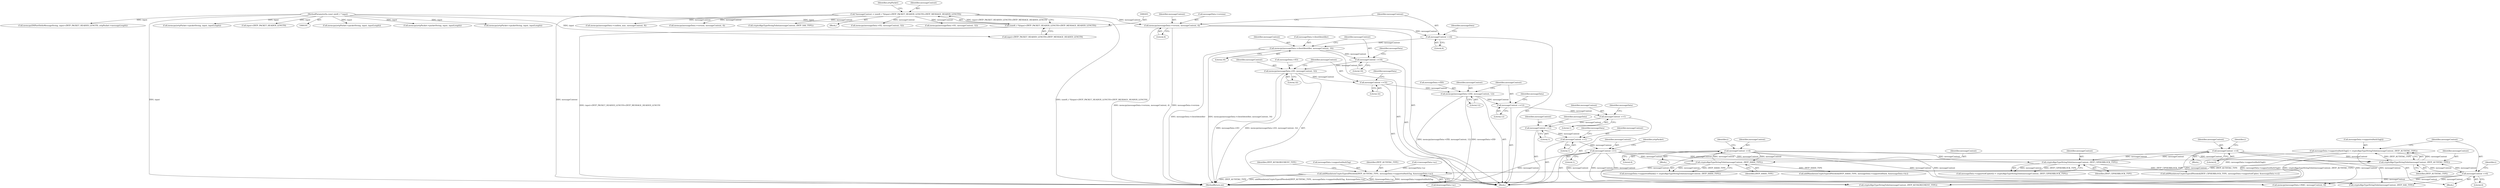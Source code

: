 digraph "0_bzrtp_bbb1e6e2f467ee4bd7b9a8c800e4f07343d7d99b@API" {
"1000459" [label="(Call,messageData->supportedAuthTag[i] = cryptoAlgoTypeStringToInt(messageContent, ZRTP_AUTHTAG_TYPE))"];
"1000465" [label="(Call,cryptoAlgoTypeStringToInt(messageContent, ZRTP_AUTHTAG_TYPE))"];
"1000468" [label="(Call,messageContent +=4)"];
"1000444" [label="(Call,messageContent +=4)"];
"1000441" [label="(Call,cryptoAlgoTypeStringToInt(messageContent, ZRTP_CIPHERBLOCK_TYPE))"];
"1000420" [label="(Call,messageContent +=4)"];
"1000417" [label="(Call,cryptoAlgoTypeStringToInt(messageContent, ZRTP_HASH_TYPE))"];
"1000353" [label="(Call,messageContent +=1)"];
"1000328" [label="(Call,messageContent +=1)"];
"1000303" [label="(Call,messageContent +=1)"];
"1000290" [label="(Call,messageContent +=1)"];
"1000257" [label="(Call,messageContent +=12)"];
"1000251" [label="(Call,memcpy(messageData->ZID, messageContent, 12))"];
"1000248" [label="(Call,messageContent +=32)"];
"1000242" [label="(Call,memcpy(messageData->H3, messageContent, 32))"];
"1000239" [label="(Call,messageContent +=16)"];
"1000233" [label="(Call,memcpy(messageData->clientIdentifier, messageContent, 16))"];
"1000230" [label="(Call,messageContent +=4)"];
"1000224" [label="(Call,memcpy(messageData->version, messageContent, 4))"];
"1000200" [label="(Call,*messageContent = (uint8_t *)(input+ZRTP_PACKET_HEADER_LENGTH+ZRTP_MESSAGE_HEADER_LENGTH))"];
"1000202" [label="(Call,(uint8_t *)(input+ZRTP_PACKET_HEADER_LENGTH+ZRTP_MESSAGE_HEADER_LENGTH))"];
"1000194" [label="(MethodParameterIn,const uint8_t * input)"];
"1000537" [label="(Call,addMandatoryCryptoTypesIfNeeded(ZRTP_AUTHTAG_TYPE, messageData->supportedAuthTag, &messageData->ac))"];
"1000441" [label="(Call,cryptoAlgoTypeStringToInt(messageContent, ZRTP_CIPHERBLOCK_TYPE))"];
"1000457" [label="(Identifier,i)"];
"1000253" [label="(Identifier,messageData)"];
"1001285" [label="(Call,memcpy(zrtpPacket->packetString, input, inputLength))"];
"1000211" [label="(Identifier,zrtpPacket)"];
"1000246" [label="(Identifier,messageContent)"];
"1000251" [label="(Call,memcpy(messageData->ZID, messageContent, 12))"];
"1000243" [label="(Call,messageData->H3)"];
"1000202" [label="(Call,(uint8_t *)(input+ZRTP_PACKET_HEADER_LENGTH+ZRTP_MESSAGE_HEADER_LENGTH))"];
"1000466" [label="(Identifier,messageContent)"];
"1000538" [label="(Identifier,ZRTP_AUTHTAG_TYPE)"];
"1000422" [label="(Literal,4)"];
"1000891" [label="(Call,memcpy(zrtpPacket->packetString, input, inputLength))"];
"1000418" [label="(Identifier,messageContent)"];
"1000333" [label="(Identifier,messageData)"];
"1000224" [label="(Call,memcpy(messageData->version, messageContent, 4))"];
"1000201" [label="(Identifier,messageContent)"];
"1000435" [label="(Call,messageData->supportedCipher[i] = cryptoAlgoTypeStringToInt(messageContent, ZRTP_CIPHERBLOCK_TYPE))"];
"1000588" [label="(Call,memcpy(zrtpPacket->packetString, input, inputLength))"];
"1000469" [label="(Identifier,messageContent)"];
"1001078" [label="(Call,memcpy(DHPartHelloMessageString, input+ZRTP_PACKET_HEADER_LENGTH, zrtpPacket->messageLength))"];
"1000458" [label="(Block,)"];
"1000444" [label="(Call,messageContent +=4)"];
"1000231" [label="(Identifier,messageContent)"];
"1000225" [label="(Call,messageData->version)"];
"1000257" [label="(Call,messageContent +=12)"];
"1000489" [label="(Call,cryptoAlgoTypeStringToInt(messageContent, ZRTP_KEYAGREEMENT_TYPE))"];
"1000250" [label="(Literal,32)"];
"1000290" [label="(Call,messageContent +=1)"];
"1000460" [label="(Call,messageData->supportedAuthTag[i])"];
"1000291" [label="(Identifier,messageContent)"];
"1000235" [label="(Identifier,messageData)"];
"1000451" [label="(Call,i<messageData->ac)"];
"1000467" [label="(Identifier,ZRTP_AUTHTAG_TYPE)"];
"1000528" [label="(Call,addMandatoryCryptoTypesIfNeeded(ZRTP_CIPHERBLOCK_TYPE, messageData->supportedCipher, &messageData->cc))"];
"1000354" [label="(Identifier,messageContent)"];
"1000248" [label="(Call,messageContent +=32)"];
"1000547" [label="(Identifier,ZRTP_KEYAGREEMENT_TYPE)"];
"1000259" [label="(Literal,12)"];
"1001379" [label="(Call,memcpy(messageData->confirm_mac, messageContent, 8))"];
"1001941" [label="(Call,memcpy(messageData->version, messageContent, 4))"];
"1000513" [label="(Call,cryptoAlgoTypeStringToInt(messageContent, ZRTP_SAS_TYPE))"];
"1000812" [label="(Call,cryptoAlgoTypeStringToInt(messageContent, ZRTP_SAS_TYPE))"];
"1000465" [label="(Call,cryptoAlgoTypeStringToInt(messageContent, ZRTP_AUTHTAG_TYPE))"];
"1001915" [label="(Call,memcpy(zrtpPacket->packetString, input, inputLength))"];
"1000197" [label="(Block,)"];
"1000305" [label="(Literal,1)"];
"1000445" [label="(Identifier,messageContent)"];
"1000194" [label="(MethodParameterIn,const uint8_t * input)"];
"1000353" [label="(Call,messageContent +=1)"];
"1000255" [label="(Identifier,messageContent)"];
"1000232" [label="(Literal,4)"];
"1000468" [label="(Call,messageContent +=4)"];
"1000519" [label="(Call,addMandatoryCryptoTypesIfNeeded(ZRTP_HASH_TYPE, messageData->supportedHash, &messageData->hc))"];
"1000295" [label="(Identifier,messageData)"];
"1000537" [label="(Call,addMandatoryCryptoTypesIfNeeded(ZRTP_AUTHTAG_TYPE, messageData->supportedAuthTag, &messageData->ac))"];
"1000244" [label="(Identifier,messageData)"];
"1000419" [label="(Identifier,ZRTP_HASH_TYPE)"];
"1000328" [label="(Call,messageContent +=1)"];
"1000420" [label="(Call,messageContent +=4)"];
"1000434" [label="(Block,)"];
"1000247" [label="(Literal,32)"];
"1000303" [label="(Call,messageContent +=1)"];
"1000237" [label="(Identifier,messageContent)"];
"1000240" [label="(Identifier,messageContent)"];
"1000446" [label="(Literal,4)"];
"1000292" [label="(Literal,1)"];
"1000215" [label="(Block,)"];
"1000252" [label="(Call,messageData->ZID)"];
"1000242" [label="(Call,memcpy(messageData->H3, messageContent, 32))"];
"1000470" [label="(Literal,4)"];
"1000308" [label="(Identifier,messageData)"];
"1000539" [label="(Call,messageData->supportedAuthTag)"];
"1000355" [label="(Literal,1)"];
"1000417" [label="(Call,cryptoAlgoTypeStringToInt(messageContent, ZRTP_HASH_TYPE))"];
"1000204" [label="(Call,input+ZRTP_PACKET_HEADER_LENGTH+ZRTP_MESSAGE_HEADER_LENGTH)"];
"1000239" [label="(Call,messageContent +=16)"];
"1000409" [label="(Identifier,i)"];
"1000624" [label="(Call,memcpy(messageData->H2, messageContent, 32))"];
"1000459" [label="(Call,messageData->supportedAuthTag[i] = cryptoAlgoTypeStringToInt(messageContent, ZRTP_AUTHTAG_TYPE))"];
"1000443" [label="(Identifier,ZRTP_CIPHERBLOCK_TYPE)"];
"1000359" [label="(Identifier,zrtpPacket)"];
"1000200" [label="(Call,*messageContent = (uint8_t *)(input+ZRTP_PACKET_HEADER_LENGTH+ZRTP_MESSAGE_HEADER_LENGTH))"];
"1000945" [label="(Call,memcpy(messageData->H1, messageContent, 32))"];
"1001080" [label="(Call,input+ZRTP_PACKET_HEADER_LENGTH)"];
"1000258" [label="(Identifier,messageContent)"];
"1000230" [label="(Call,messageContent +=4)"];
"1000262" [label="(Identifier,messageData)"];
"1000256" [label="(Literal,12)"];
"1000411" [label="(Call,messageData->supportedHash[i] = cryptoAlgoTypeStringToInt(messageContent, ZRTP_HASH_TYPE))"];
"1000241" [label="(Literal,16)"];
"1000564" [label="(Call,memcpy(messageData->MAC, messageContent, 8))"];
"1000433" [label="(Identifier,i)"];
"1000442" [label="(Identifier,messageContent)"];
"1000542" [label="(Call,&messageData->ac)"];
"1000410" [label="(Block,)"];
"1000233" [label="(Call,memcpy(messageData->clientIdentifier, messageContent, 16))"];
"1000304" [label="(Identifier,messageContent)"];
"1000228" [label="(Identifier,messageContent)"];
"1000421" [label="(Identifier,messageContent)"];
"1000329" [label="(Identifier,messageContent)"];
"1000330" [label="(Literal,1)"];
"1000238" [label="(Literal,16)"];
"1000234" [label="(Call,messageData->clientIdentifier)"];
"1001966" [label="(MethodReturn,int)"];
"1000249" [label="(Identifier,messageContent)"];
"1000229" [label="(Literal,4)"];
"1000459" -> "1000458"  [label="AST: "];
"1000459" -> "1000465"  [label="CFG: "];
"1000460" -> "1000459"  [label="AST: "];
"1000465" -> "1000459"  [label="AST: "];
"1000469" -> "1000459"  [label="CFG: "];
"1000459" -> "1001966"  [label="DDG: messageData->supportedAuthTag[i]"];
"1000459" -> "1001966"  [label="DDG: cryptoAlgoTypeStringToInt(messageContent, ZRTP_AUTHTAG_TYPE)"];
"1000465" -> "1000459"  [label="DDG: messageContent"];
"1000465" -> "1000459"  [label="DDG: ZRTP_AUTHTAG_TYPE"];
"1000459" -> "1000537"  [label="DDG: messageData->supportedAuthTag[i]"];
"1000465" -> "1000467"  [label="CFG: "];
"1000466" -> "1000465"  [label="AST: "];
"1000467" -> "1000465"  [label="AST: "];
"1000468" -> "1000465"  [label="DDG: messageContent"];
"1000444" -> "1000465"  [label="DDG: messageContent"];
"1000420" -> "1000465"  [label="DDG: messageContent"];
"1000353" -> "1000465"  [label="DDG: messageContent"];
"1000465" -> "1000468"  [label="DDG: messageContent"];
"1000465" -> "1000537"  [label="DDG: ZRTP_AUTHTAG_TYPE"];
"1000468" -> "1000458"  [label="AST: "];
"1000468" -> "1000470"  [label="CFG: "];
"1000469" -> "1000468"  [label="AST: "];
"1000470" -> "1000468"  [label="AST: "];
"1000457" -> "1000468"  [label="CFG: "];
"1000468" -> "1000489"  [label="DDG: messageContent"];
"1000468" -> "1000513"  [label="DDG: messageContent"];
"1000468" -> "1000564"  [label="DDG: messageContent"];
"1000444" -> "1000434"  [label="AST: "];
"1000444" -> "1000446"  [label="CFG: "];
"1000445" -> "1000444"  [label="AST: "];
"1000446" -> "1000444"  [label="AST: "];
"1000433" -> "1000444"  [label="CFG: "];
"1000444" -> "1000441"  [label="DDG: messageContent"];
"1000441" -> "1000444"  [label="DDG: messageContent"];
"1000444" -> "1000489"  [label="DDG: messageContent"];
"1000444" -> "1000513"  [label="DDG: messageContent"];
"1000444" -> "1000564"  [label="DDG: messageContent"];
"1000441" -> "1000435"  [label="AST: "];
"1000441" -> "1000443"  [label="CFG: "];
"1000442" -> "1000441"  [label="AST: "];
"1000443" -> "1000441"  [label="AST: "];
"1000435" -> "1000441"  [label="CFG: "];
"1000441" -> "1000435"  [label="DDG: messageContent"];
"1000441" -> "1000435"  [label="DDG: ZRTP_CIPHERBLOCK_TYPE"];
"1000420" -> "1000441"  [label="DDG: messageContent"];
"1000353" -> "1000441"  [label="DDG: messageContent"];
"1000441" -> "1000528"  [label="DDG: ZRTP_CIPHERBLOCK_TYPE"];
"1000420" -> "1000410"  [label="AST: "];
"1000420" -> "1000422"  [label="CFG: "];
"1000421" -> "1000420"  [label="AST: "];
"1000422" -> "1000420"  [label="AST: "];
"1000409" -> "1000420"  [label="CFG: "];
"1000420" -> "1000417"  [label="DDG: messageContent"];
"1000417" -> "1000420"  [label="DDG: messageContent"];
"1000420" -> "1000489"  [label="DDG: messageContent"];
"1000420" -> "1000513"  [label="DDG: messageContent"];
"1000420" -> "1000564"  [label="DDG: messageContent"];
"1000417" -> "1000411"  [label="AST: "];
"1000417" -> "1000419"  [label="CFG: "];
"1000418" -> "1000417"  [label="AST: "];
"1000419" -> "1000417"  [label="AST: "];
"1000411" -> "1000417"  [label="CFG: "];
"1000417" -> "1000411"  [label="DDG: messageContent"];
"1000417" -> "1000411"  [label="DDG: ZRTP_HASH_TYPE"];
"1000353" -> "1000417"  [label="DDG: messageContent"];
"1000417" -> "1000519"  [label="DDG: ZRTP_HASH_TYPE"];
"1000353" -> "1000215"  [label="AST: "];
"1000353" -> "1000355"  [label="CFG: "];
"1000354" -> "1000353"  [label="AST: "];
"1000355" -> "1000353"  [label="AST: "];
"1000359" -> "1000353"  [label="CFG: "];
"1000353" -> "1001966"  [label="DDG: messageContent"];
"1000328" -> "1000353"  [label="DDG: messageContent"];
"1000353" -> "1000489"  [label="DDG: messageContent"];
"1000353" -> "1000513"  [label="DDG: messageContent"];
"1000353" -> "1000564"  [label="DDG: messageContent"];
"1000328" -> "1000215"  [label="AST: "];
"1000328" -> "1000330"  [label="CFG: "];
"1000329" -> "1000328"  [label="AST: "];
"1000330" -> "1000328"  [label="AST: "];
"1000333" -> "1000328"  [label="CFG: "];
"1000303" -> "1000328"  [label="DDG: messageContent"];
"1000303" -> "1000215"  [label="AST: "];
"1000303" -> "1000305"  [label="CFG: "];
"1000304" -> "1000303"  [label="AST: "];
"1000305" -> "1000303"  [label="AST: "];
"1000308" -> "1000303"  [label="CFG: "];
"1000290" -> "1000303"  [label="DDG: messageContent"];
"1000290" -> "1000215"  [label="AST: "];
"1000290" -> "1000292"  [label="CFG: "];
"1000291" -> "1000290"  [label="AST: "];
"1000292" -> "1000290"  [label="AST: "];
"1000295" -> "1000290"  [label="CFG: "];
"1000257" -> "1000290"  [label="DDG: messageContent"];
"1000257" -> "1000215"  [label="AST: "];
"1000257" -> "1000259"  [label="CFG: "];
"1000258" -> "1000257"  [label="AST: "];
"1000259" -> "1000257"  [label="AST: "];
"1000262" -> "1000257"  [label="CFG: "];
"1000251" -> "1000257"  [label="DDG: messageContent"];
"1000251" -> "1000215"  [label="AST: "];
"1000251" -> "1000256"  [label="CFG: "];
"1000252" -> "1000251"  [label="AST: "];
"1000255" -> "1000251"  [label="AST: "];
"1000256" -> "1000251"  [label="AST: "];
"1000258" -> "1000251"  [label="CFG: "];
"1000251" -> "1001966"  [label="DDG: memcpy(messageData->ZID, messageContent, 12)"];
"1000251" -> "1001966"  [label="DDG: messageData->ZID"];
"1000248" -> "1000251"  [label="DDG: messageContent"];
"1000248" -> "1000215"  [label="AST: "];
"1000248" -> "1000250"  [label="CFG: "];
"1000249" -> "1000248"  [label="AST: "];
"1000250" -> "1000248"  [label="AST: "];
"1000253" -> "1000248"  [label="CFG: "];
"1000242" -> "1000248"  [label="DDG: messageContent"];
"1000242" -> "1000215"  [label="AST: "];
"1000242" -> "1000247"  [label="CFG: "];
"1000243" -> "1000242"  [label="AST: "];
"1000246" -> "1000242"  [label="AST: "];
"1000247" -> "1000242"  [label="AST: "];
"1000249" -> "1000242"  [label="CFG: "];
"1000242" -> "1001966"  [label="DDG: memcpy(messageData->H3, messageContent, 32)"];
"1000242" -> "1001966"  [label="DDG: messageData->H3"];
"1000239" -> "1000242"  [label="DDG: messageContent"];
"1000239" -> "1000215"  [label="AST: "];
"1000239" -> "1000241"  [label="CFG: "];
"1000240" -> "1000239"  [label="AST: "];
"1000241" -> "1000239"  [label="AST: "];
"1000244" -> "1000239"  [label="CFG: "];
"1000233" -> "1000239"  [label="DDG: messageContent"];
"1000233" -> "1000215"  [label="AST: "];
"1000233" -> "1000238"  [label="CFG: "];
"1000234" -> "1000233"  [label="AST: "];
"1000237" -> "1000233"  [label="AST: "];
"1000238" -> "1000233"  [label="AST: "];
"1000240" -> "1000233"  [label="CFG: "];
"1000233" -> "1001966"  [label="DDG: memcpy(messageData->clientIdentifier, messageContent, 16)"];
"1000233" -> "1001966"  [label="DDG: messageData->clientIdentifier"];
"1000230" -> "1000233"  [label="DDG: messageContent"];
"1000230" -> "1000215"  [label="AST: "];
"1000230" -> "1000232"  [label="CFG: "];
"1000231" -> "1000230"  [label="AST: "];
"1000232" -> "1000230"  [label="AST: "];
"1000235" -> "1000230"  [label="CFG: "];
"1000224" -> "1000230"  [label="DDG: messageContent"];
"1000224" -> "1000215"  [label="AST: "];
"1000224" -> "1000229"  [label="CFG: "];
"1000225" -> "1000224"  [label="AST: "];
"1000228" -> "1000224"  [label="AST: "];
"1000229" -> "1000224"  [label="AST: "];
"1000231" -> "1000224"  [label="CFG: "];
"1000224" -> "1001966"  [label="DDG: messageData->version"];
"1000224" -> "1001966"  [label="DDG: memcpy(messageData->version, messageContent, 4)"];
"1000200" -> "1000224"  [label="DDG: messageContent"];
"1000200" -> "1000197"  [label="AST: "];
"1000200" -> "1000202"  [label="CFG: "];
"1000201" -> "1000200"  [label="AST: "];
"1000202" -> "1000200"  [label="AST: "];
"1000211" -> "1000200"  [label="CFG: "];
"1000200" -> "1001966"  [label="DDG: messageContent"];
"1000200" -> "1001966"  [label="DDG: (uint8_t *)(input+ZRTP_PACKET_HEADER_LENGTH+ZRTP_MESSAGE_HEADER_LENGTH)"];
"1000202" -> "1000200"  [label="DDG: input+ZRTP_PACKET_HEADER_LENGTH+ZRTP_MESSAGE_HEADER_LENGTH"];
"1000200" -> "1000624"  [label="DDG: messageContent"];
"1000200" -> "1000812"  [label="DDG: messageContent"];
"1000200" -> "1000945"  [label="DDG: messageContent"];
"1000200" -> "1001379"  [label="DDG: messageContent"];
"1000200" -> "1001941"  [label="DDG: messageContent"];
"1000202" -> "1000204"  [label="CFG: "];
"1000203" -> "1000202"  [label="AST: "];
"1000204" -> "1000202"  [label="AST: "];
"1000202" -> "1001966"  [label="DDG: input+ZRTP_PACKET_HEADER_LENGTH+ZRTP_MESSAGE_HEADER_LENGTH"];
"1000194" -> "1000202"  [label="DDG: input"];
"1000194" -> "1000191"  [label="AST: "];
"1000194" -> "1001966"  [label="DDG: input"];
"1000194" -> "1000204"  [label="DDG: input"];
"1000194" -> "1000588"  [label="DDG: input"];
"1000194" -> "1000891"  [label="DDG: input"];
"1000194" -> "1001078"  [label="DDG: input"];
"1000194" -> "1001080"  [label="DDG: input"];
"1000194" -> "1001285"  [label="DDG: input"];
"1000194" -> "1001915"  [label="DDG: input"];
"1000537" -> "1000215"  [label="AST: "];
"1000537" -> "1000542"  [label="CFG: "];
"1000538" -> "1000537"  [label="AST: "];
"1000539" -> "1000537"  [label="AST: "];
"1000542" -> "1000537"  [label="AST: "];
"1000547" -> "1000537"  [label="CFG: "];
"1000537" -> "1001966"  [label="DDG: &messageData->ac"];
"1000537" -> "1001966"  [label="DDG: messageData->supportedAuthTag"];
"1000537" -> "1001966"  [label="DDG: ZRTP_AUTHTAG_TYPE"];
"1000537" -> "1001966"  [label="DDG: addMandatoryCryptoTypesIfNeeded(ZRTP_AUTHTAG_TYPE, messageData->supportedAuthTag, &messageData->ac)"];
"1000451" -> "1000537"  [label="DDG: messageData->ac"];
}

